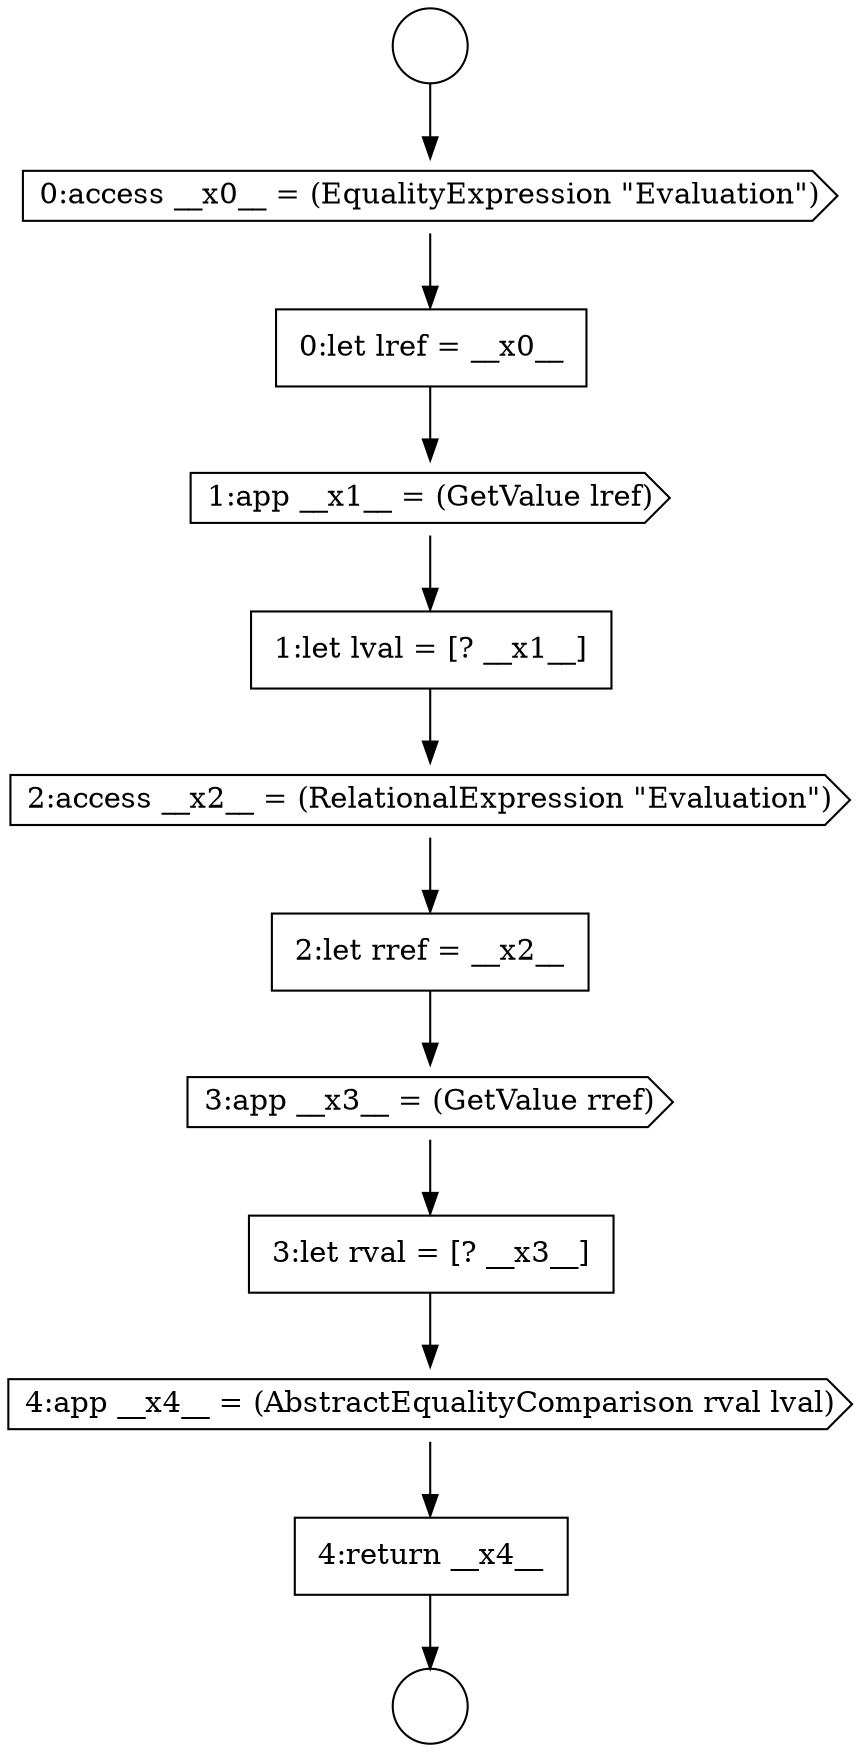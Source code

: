 digraph {
  node4643 [shape=none, margin=0, label=<<font color="black">
    <table border="0" cellborder="1" cellspacing="0" cellpadding="10">
      <tr><td align="left">1:let lval = [? __x1__]</td></tr>
    </table>
  </font>> color="black" fillcolor="white" style=filled]
  node4648 [shape=cds, label=<<font color="black">4:app __x4__ = (AbstractEqualityComparison rval lval)</font>> color="black" fillcolor="white" style=filled]
  node4644 [shape=cds, label=<<font color="black">2:access __x2__ = (RelationalExpression &quot;Evaluation&quot;)</font>> color="black" fillcolor="white" style=filled]
  node4641 [shape=none, margin=0, label=<<font color="black">
    <table border="0" cellborder="1" cellspacing="0" cellpadding="10">
      <tr><td align="left">0:let lref = __x0__</td></tr>
    </table>
  </font>> color="black" fillcolor="white" style=filled]
  node4649 [shape=none, margin=0, label=<<font color="black">
    <table border="0" cellborder="1" cellspacing="0" cellpadding="10">
      <tr><td align="left">4:return __x4__</td></tr>
    </table>
  </font>> color="black" fillcolor="white" style=filled]
  node4642 [shape=cds, label=<<font color="black">1:app __x1__ = (GetValue lref)</font>> color="black" fillcolor="white" style=filled]
  node4647 [shape=none, margin=0, label=<<font color="black">
    <table border="0" cellborder="1" cellspacing="0" cellpadding="10">
      <tr><td align="left">3:let rval = [? __x3__]</td></tr>
    </table>
  </font>> color="black" fillcolor="white" style=filled]
  node4638 [shape=circle label=" " color="black" fillcolor="white" style=filled]
  node4645 [shape=none, margin=0, label=<<font color="black">
    <table border="0" cellborder="1" cellspacing="0" cellpadding="10">
      <tr><td align="left">2:let rref = __x2__</td></tr>
    </table>
  </font>> color="black" fillcolor="white" style=filled]
  node4640 [shape=cds, label=<<font color="black">0:access __x0__ = (EqualityExpression &quot;Evaluation&quot;)</font>> color="black" fillcolor="white" style=filled]
  node4639 [shape=circle label=" " color="black" fillcolor="white" style=filled]
  node4646 [shape=cds, label=<<font color="black">3:app __x3__ = (GetValue rref)</font>> color="black" fillcolor="white" style=filled]
  node4644 -> node4645 [ color="black"]
  node4643 -> node4644 [ color="black"]
  node4647 -> node4648 [ color="black"]
  node4648 -> node4649 [ color="black"]
  node4641 -> node4642 [ color="black"]
  node4646 -> node4647 [ color="black"]
  node4640 -> node4641 [ color="black"]
  node4645 -> node4646 [ color="black"]
  node4638 -> node4640 [ color="black"]
  node4649 -> node4639 [ color="black"]
  node4642 -> node4643 [ color="black"]
}
